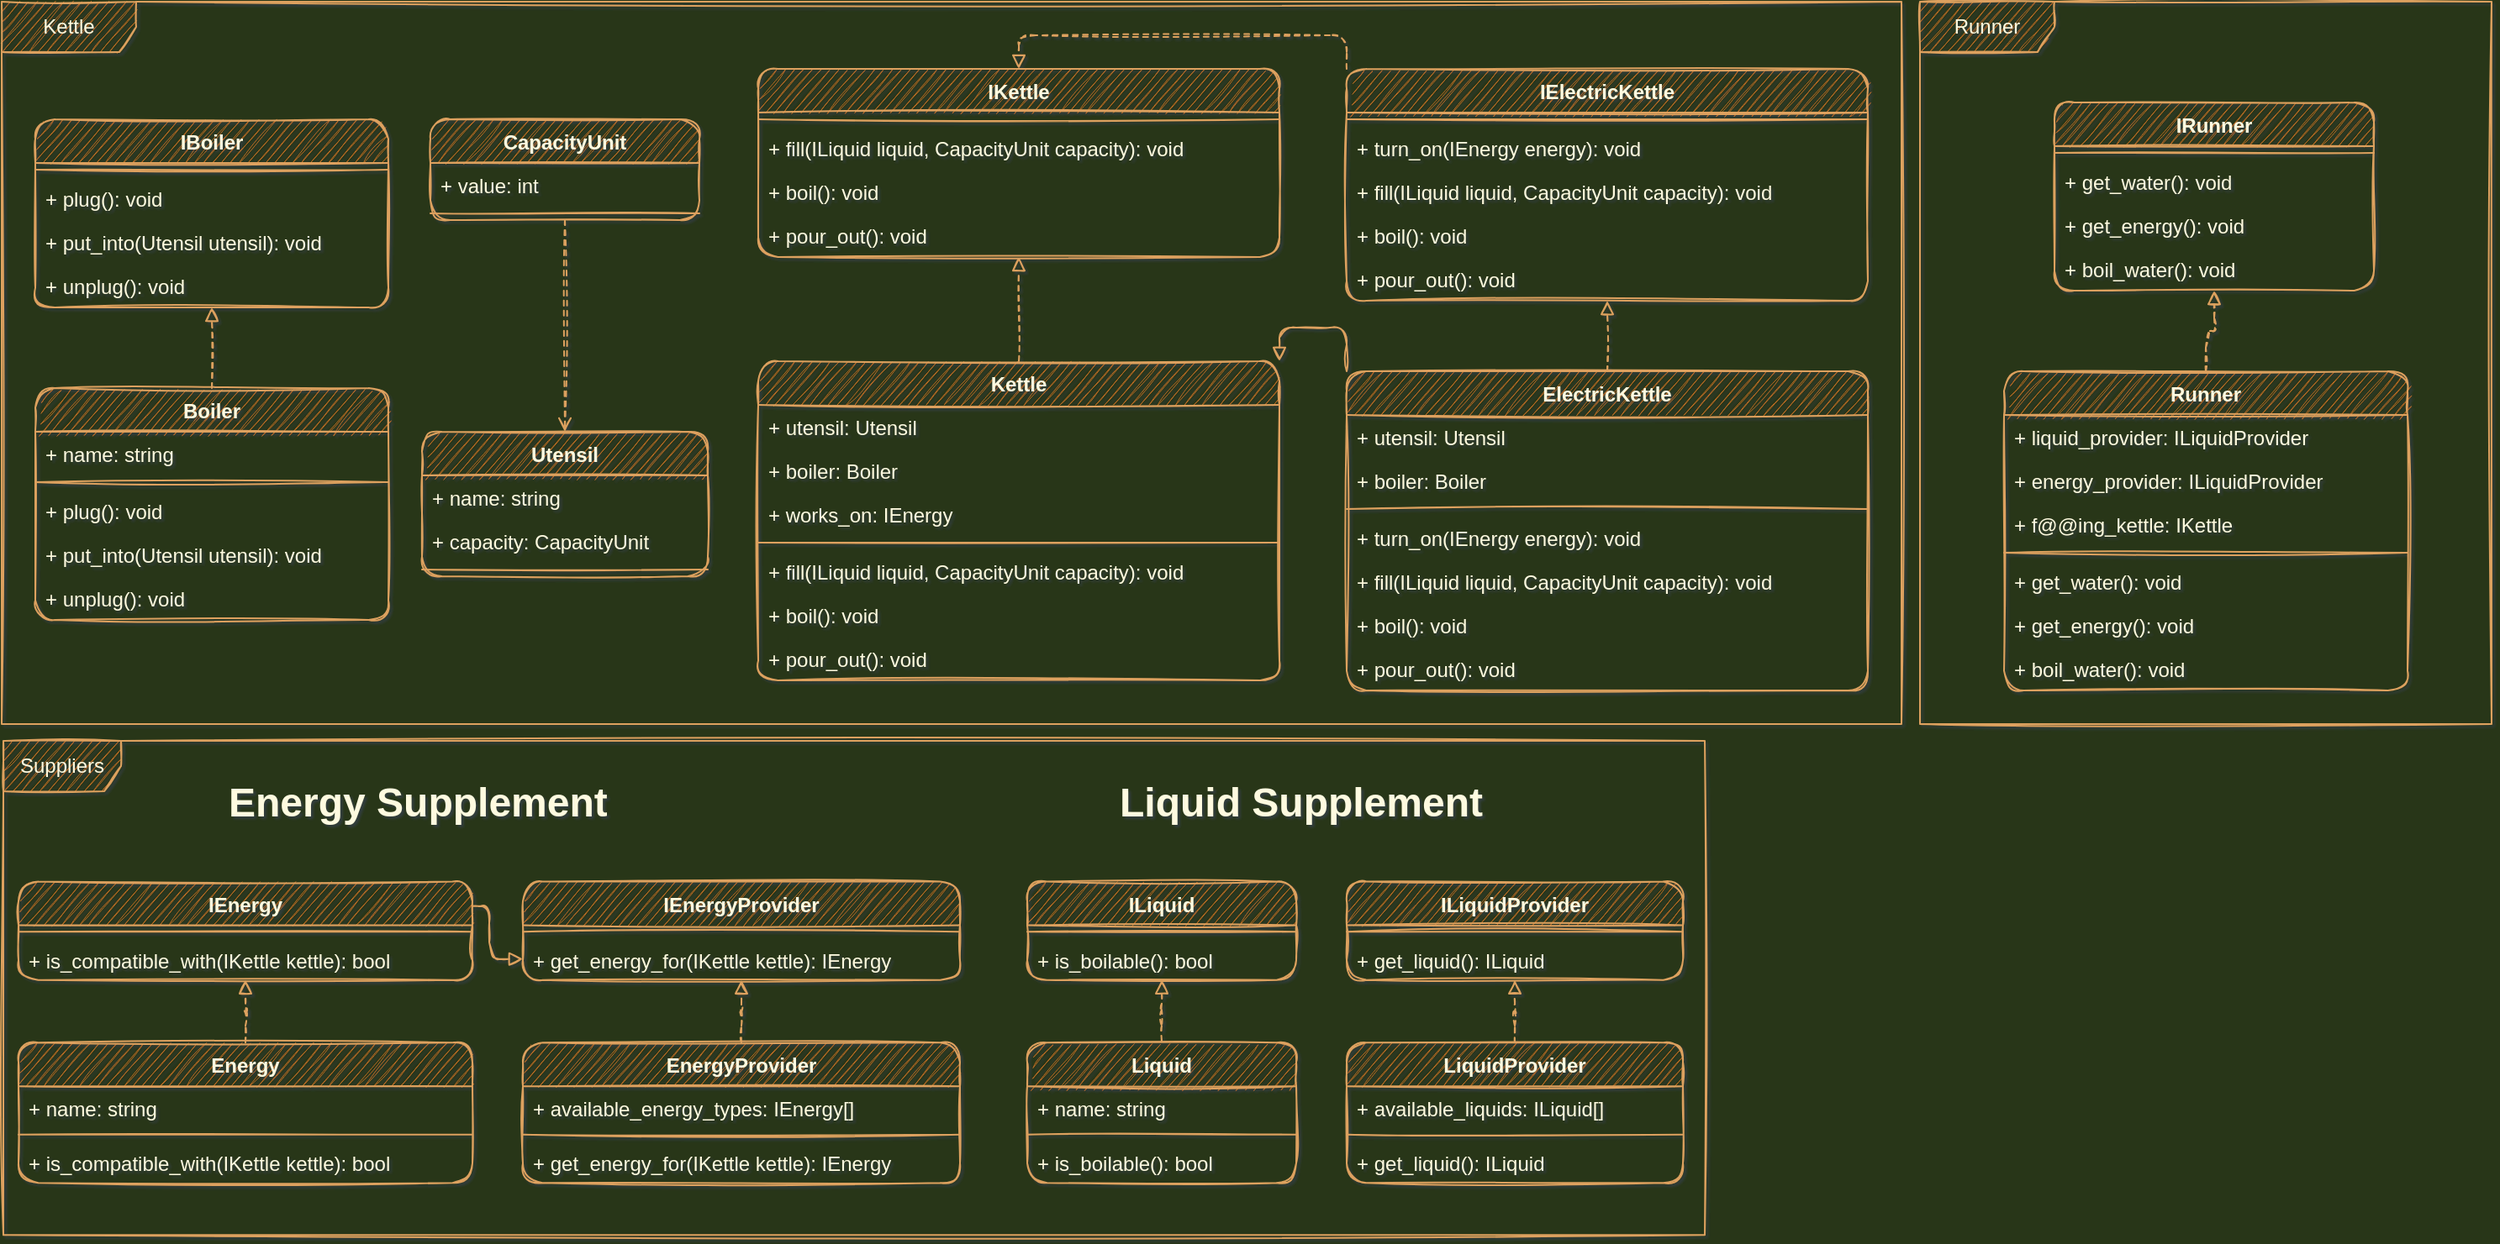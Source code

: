 <mxfile version="13.7.7" type="github">
  <diagram id="sT64eulOTyPjAwDJpeQ8" name="Page-1">
    <mxGraphModel dx="1296" dy="716" grid="1" gridSize="10" guides="1" tooltips="1" connect="1" arrows="1" fold="1" page="0" pageScale="1" pageWidth="850" pageHeight="1100" background="#283618" math="0" shadow="1">
      <root>
        <mxCell id="0" />
        <mxCell id="1" parent="0" />
        <mxCell id="totgjsEPkLqNRvyppm45-1" value="Runner" style="shape=umlFrame;whiteSpace=wrap;html=1;strokeColor=#DDA15E;fillColor=#BC6C25;fontColor=#FEFAE0;width=80;height=30;sketch=1;rounded=1;" parent="1" vertex="1">
          <mxGeometry x="1211" y="200" width="340" height="430" as="geometry" />
        </mxCell>
        <mxCell id="totgjsEPkLqNRvyppm45-2" value="IRunner" style="swimlane;fontStyle=1;align=center;verticalAlign=top;childLayout=stackLayout;horizontal=1;startSize=26;horizontalStack=0;resizeParent=1;resizeParentMax=0;resizeLast=0;collapsible=1;marginBottom=0;fillColor=#BC6C25;strokeColor=#DDA15E;fontColor=#FEFAE0;sketch=1;rounded=1;" parent="1" vertex="1">
          <mxGeometry x="1291" y="260" width="190" height="112" as="geometry" />
        </mxCell>
        <mxCell id="totgjsEPkLqNRvyppm45-3" value="" style="line;strokeWidth=1;fillColor=none;align=left;verticalAlign=middle;spacingTop=-1;spacingLeft=3;spacingRight=3;rotatable=0;labelPosition=right;points=[];portConstraint=eastwest;strokeColor=#DDA15E;fontColor=#FEFAE0;labelBackgroundColor=#283618;sketch=1;rounded=1;" parent="totgjsEPkLqNRvyppm45-2" vertex="1">
          <mxGeometry y="26" width="190" height="8" as="geometry" />
        </mxCell>
        <mxCell id="totgjsEPkLqNRvyppm45-4" value="+ get_water(): void" style="text;strokeColor=none;fillColor=none;align=left;verticalAlign=top;spacingLeft=4;spacingRight=4;overflow=hidden;rotatable=0;points=[[0,0.5],[1,0.5]];portConstraint=eastwest;fontColor=#FEFAE0;sketch=1;rounded=1;" parent="totgjsEPkLqNRvyppm45-2" vertex="1">
          <mxGeometry y="34" width="190" height="26" as="geometry" />
        </mxCell>
        <mxCell id="totgjsEPkLqNRvyppm45-5" value="+ get_energy(): void" style="text;strokeColor=none;fillColor=none;align=left;verticalAlign=top;spacingLeft=4;spacingRight=4;overflow=hidden;rotatable=0;points=[[0,0.5],[1,0.5]];portConstraint=eastwest;fontColor=#FEFAE0;sketch=1;rounded=1;" parent="totgjsEPkLqNRvyppm45-2" vertex="1">
          <mxGeometry y="60" width="190" height="26" as="geometry" />
        </mxCell>
        <mxCell id="totgjsEPkLqNRvyppm45-6" value="+ boil_water(): void" style="text;strokeColor=none;fillColor=none;align=left;verticalAlign=top;spacingLeft=4;spacingRight=4;overflow=hidden;rotatable=0;points=[[0,0.5],[1,0.5]];portConstraint=eastwest;fontColor=#FEFAE0;sketch=1;rounded=1;" parent="totgjsEPkLqNRvyppm45-2" vertex="1">
          <mxGeometry y="86" width="190" height="26" as="geometry" />
        </mxCell>
        <mxCell id="totgjsEPkLqNRvyppm45-7" style="edgeStyle=orthogonalEdgeStyle;orthogonalLoop=1;jettySize=auto;html=1;entryX=0.5;entryY=1;entryDx=0;entryDy=0;strokeColor=#DDA15E;fillColor=#BC6C25;fontColor=#FEFAE0;dashed=1;endArrow=block;endFill=0;labelBackgroundColor=#283618;sketch=1;" parent="1" source="totgjsEPkLqNRvyppm45-96" target="totgjsEPkLqNRvyppm45-2" edge="1">
          <mxGeometry relative="1" as="geometry" />
        </mxCell>
        <mxCell id="totgjsEPkLqNRvyppm45-8" value="Kettle" style="shape=umlFrame;whiteSpace=wrap;html=1;strokeColor=#DDA15E;fillColor=#BC6C25;fontColor=#FEFAE0;width=80;height=30;sketch=1;rounded=1;" parent="1" vertex="1">
          <mxGeometry x="70" y="200" width="1130" height="430" as="geometry" />
        </mxCell>
        <mxCell id="totgjsEPkLqNRvyppm45-9" value="IBoiler" style="swimlane;fontStyle=1;align=center;verticalAlign=top;childLayout=stackLayout;horizontal=1;startSize=26;horizontalStack=0;resizeParent=1;resizeParentMax=0;resizeLast=0;collapsible=1;marginBottom=0;fillColor=#BC6C25;strokeColor=#DDA15E;fontColor=#FEFAE0;sketch=1;rounded=1;" parent="1" vertex="1">
          <mxGeometry x="90" y="270" width="210.0" height="112" as="geometry" />
        </mxCell>
        <mxCell id="totgjsEPkLqNRvyppm45-10" value="" style="line;strokeWidth=1;fillColor=none;align=left;verticalAlign=middle;spacingTop=-1;spacingLeft=3;spacingRight=3;rotatable=0;labelPosition=right;points=[];portConstraint=eastwest;strokeColor=#DDA15E;fontColor=#FEFAE0;labelBackgroundColor=#283618;sketch=1;rounded=1;" parent="totgjsEPkLqNRvyppm45-9" vertex="1">
          <mxGeometry y="26" width="210.0" height="8" as="geometry" />
        </mxCell>
        <mxCell id="totgjsEPkLqNRvyppm45-11" value="+ plug(): void" style="text;strokeColor=none;fillColor=none;align=left;verticalAlign=top;spacingLeft=4;spacingRight=4;overflow=hidden;rotatable=0;points=[[0,0.5],[1,0.5]];portConstraint=eastwest;fontColor=#FEFAE0;sketch=1;rounded=1;" parent="totgjsEPkLqNRvyppm45-9" vertex="1">
          <mxGeometry y="34" width="210.0" height="26" as="geometry" />
        </mxCell>
        <mxCell id="totgjsEPkLqNRvyppm45-12" value="+ put_into(Utensil utensil): void" style="text;strokeColor=none;fillColor=none;align=left;verticalAlign=top;spacingLeft=4;spacingRight=4;overflow=hidden;rotatable=0;points=[[0,0.5],[1,0.5]];portConstraint=eastwest;fontColor=#FEFAE0;sketch=1;rounded=1;" parent="totgjsEPkLqNRvyppm45-9" vertex="1">
          <mxGeometry y="60" width="210.0" height="26" as="geometry" />
        </mxCell>
        <mxCell id="totgjsEPkLqNRvyppm45-13" value="+ unplug(): void" style="text;strokeColor=none;fillColor=none;align=left;verticalAlign=top;spacingLeft=4;spacingRight=4;overflow=hidden;rotatable=0;points=[[0,0.5],[1,0.5]];portConstraint=eastwest;fontColor=#FEFAE0;sketch=1;rounded=1;" parent="totgjsEPkLqNRvyppm45-9" vertex="1">
          <mxGeometry y="86" width="210.0" height="26" as="geometry" />
        </mxCell>
        <mxCell id="totgjsEPkLqNRvyppm45-14" value="Boiler" style="swimlane;fontStyle=1;align=center;verticalAlign=top;childLayout=stackLayout;horizontal=1;startSize=26;horizontalStack=0;resizeParent=1;resizeParentMax=0;resizeLast=0;collapsible=1;marginBottom=0;fillColor=#BC6C25;strokeColor=#DDA15E;fontColor=#FEFAE0;sketch=1;rounded=1;" parent="1" vertex="1">
          <mxGeometry x="90" y="430" width="210.0" height="138" as="geometry" />
        </mxCell>
        <mxCell id="totgjsEPkLqNRvyppm45-15" value="+ name: string" style="text;strokeColor=none;fillColor=none;align=left;verticalAlign=top;spacingLeft=4;spacingRight=4;overflow=hidden;rotatable=0;points=[[0,0.5],[1,0.5]];portConstraint=eastwest;fontColor=#FEFAE0;sketch=1;rounded=1;" parent="totgjsEPkLqNRvyppm45-14" vertex="1">
          <mxGeometry y="26" width="210.0" height="26" as="geometry" />
        </mxCell>
        <mxCell id="totgjsEPkLqNRvyppm45-16" value="" style="line;strokeWidth=1;fillColor=none;align=left;verticalAlign=middle;spacingTop=-1;spacingLeft=3;spacingRight=3;rotatable=0;labelPosition=right;points=[];portConstraint=eastwest;strokeColor=#DDA15E;fontColor=#FEFAE0;labelBackgroundColor=#283618;sketch=1;rounded=1;" parent="totgjsEPkLqNRvyppm45-14" vertex="1">
          <mxGeometry y="52" width="210.0" height="8" as="geometry" />
        </mxCell>
        <mxCell id="totgjsEPkLqNRvyppm45-17" value="+ plug(): void" style="text;strokeColor=none;fillColor=none;align=left;verticalAlign=top;spacingLeft=4;spacingRight=4;overflow=hidden;rotatable=0;points=[[0,0.5],[1,0.5]];portConstraint=eastwest;fontColor=#FEFAE0;sketch=1;rounded=1;" parent="totgjsEPkLqNRvyppm45-14" vertex="1">
          <mxGeometry y="60" width="210.0" height="26" as="geometry" />
        </mxCell>
        <mxCell id="totgjsEPkLqNRvyppm45-18" value="+ put_into(Utensil utensil): void" style="text;strokeColor=none;fillColor=none;align=left;verticalAlign=top;spacingLeft=4;spacingRight=4;overflow=hidden;rotatable=0;points=[[0,0.5],[1,0.5]];portConstraint=eastwest;fontColor=#FEFAE0;sketch=1;rounded=1;" parent="totgjsEPkLqNRvyppm45-14" vertex="1">
          <mxGeometry y="86" width="210.0" height="26" as="geometry" />
        </mxCell>
        <mxCell id="totgjsEPkLqNRvyppm45-19" value="+ unplug(): void" style="text;strokeColor=none;fillColor=none;align=left;verticalAlign=top;spacingLeft=4;spacingRight=4;overflow=hidden;rotatable=0;points=[[0,0.5],[1,0.5]];portConstraint=eastwest;fontColor=#FEFAE0;sketch=1;rounded=1;" parent="totgjsEPkLqNRvyppm45-14" vertex="1">
          <mxGeometry y="112" width="210.0" height="26" as="geometry" />
        </mxCell>
        <mxCell id="totgjsEPkLqNRvyppm45-20" style="edgeStyle=orthogonalEdgeStyle;orthogonalLoop=1;jettySize=auto;html=1;entryX=0.5;entryY=1;entryDx=0;entryDy=0;entryPerimeter=0;dashed=1;endArrow=block;endFill=0;strokeColor=#DDA15E;fontColor=#FEFAE0;labelBackgroundColor=#283618;sketch=1;" parent="1" source="totgjsEPkLqNRvyppm45-14" target="totgjsEPkLqNRvyppm45-13" edge="1">
          <mxGeometry relative="1" as="geometry" />
        </mxCell>
        <mxCell id="totgjsEPkLqNRvyppm45-21" value="IKettle" style="swimlane;fontStyle=1;align=center;verticalAlign=top;childLayout=stackLayout;horizontal=1;startSize=26;horizontalStack=0;resizeParent=1;resizeParentMax=0;resizeLast=0;collapsible=1;marginBottom=0;fillColor=#BC6C25;strokeColor=#DDA15E;fontColor=#FEFAE0;sketch=1;rounded=1;" parent="1" vertex="1">
          <mxGeometry x="520" y="240" width="310" height="112" as="geometry" />
        </mxCell>
        <mxCell id="totgjsEPkLqNRvyppm45-22" value="" style="line;strokeWidth=1;fillColor=none;align=left;verticalAlign=middle;spacingTop=-1;spacingLeft=3;spacingRight=3;rotatable=0;labelPosition=right;points=[];portConstraint=eastwest;strokeColor=#DDA15E;fontColor=#FEFAE0;labelBackgroundColor=#283618;sketch=1;rounded=1;" parent="totgjsEPkLqNRvyppm45-21" vertex="1">
          <mxGeometry y="26" width="310" height="8" as="geometry" />
        </mxCell>
        <mxCell id="totgjsEPkLqNRvyppm45-23" value="+ fill(ILiquid liquid, CapacityUnit capacity): void" style="text;strokeColor=none;fillColor=none;align=left;verticalAlign=top;spacingLeft=4;spacingRight=4;overflow=hidden;rotatable=0;points=[[0,0.5],[1,0.5]];portConstraint=eastwest;fontColor=#FEFAE0;sketch=1;rounded=1;" parent="totgjsEPkLqNRvyppm45-21" vertex="1">
          <mxGeometry y="34" width="310" height="26" as="geometry" />
        </mxCell>
        <mxCell id="totgjsEPkLqNRvyppm45-24" value="+ boil(): void" style="text;strokeColor=none;fillColor=none;align=left;verticalAlign=top;spacingLeft=4;spacingRight=4;overflow=hidden;rotatable=0;points=[[0,0.5],[1,0.5]];portConstraint=eastwest;fontColor=#FEFAE0;sketch=1;rounded=1;" parent="totgjsEPkLqNRvyppm45-21" vertex="1">
          <mxGeometry y="60" width="310" height="26" as="geometry" />
        </mxCell>
        <mxCell id="totgjsEPkLqNRvyppm45-25" value="+ pour_out(): void" style="text;strokeColor=none;fillColor=none;align=left;verticalAlign=top;spacingLeft=4;spacingRight=4;overflow=hidden;rotatable=0;points=[[0,0.5],[1,0.5]];portConstraint=eastwest;fontColor=#FEFAE0;sketch=1;rounded=1;" parent="totgjsEPkLqNRvyppm45-21" vertex="1">
          <mxGeometry y="86" width="310" height="26" as="geometry" />
        </mxCell>
        <mxCell id="totgjsEPkLqNRvyppm45-26" value="IElectricKettle" style="swimlane;fontStyle=1;align=center;verticalAlign=top;childLayout=stackLayout;horizontal=1;startSize=26;horizontalStack=0;resizeParent=1;resizeParentMax=0;resizeLast=0;collapsible=1;marginBottom=0;fillColor=#BC6C25;strokeColor=#DDA15E;fontColor=#FEFAE0;sketch=1;rounded=1;" parent="1" vertex="1">
          <mxGeometry x="870" y="240" width="310" height="138" as="geometry" />
        </mxCell>
        <mxCell id="totgjsEPkLqNRvyppm45-27" value="" style="line;strokeWidth=1;fillColor=none;align=left;verticalAlign=middle;spacingTop=-1;spacingLeft=3;spacingRight=3;rotatable=0;labelPosition=right;points=[];portConstraint=eastwest;strokeColor=#DDA15E;fontColor=#FEFAE0;labelBackgroundColor=#283618;sketch=1;rounded=1;" parent="totgjsEPkLqNRvyppm45-26" vertex="1">
          <mxGeometry y="26" width="310" height="8" as="geometry" />
        </mxCell>
        <mxCell id="totgjsEPkLqNRvyppm45-28" value="+ turn_on(IEnergy energy): void" style="text;strokeColor=none;fillColor=none;align=left;verticalAlign=top;spacingLeft=4;spacingRight=4;overflow=hidden;rotatable=0;points=[[0,0.5],[1,0.5]];portConstraint=eastwest;fontColor=#FEFAE0;sketch=1;rounded=1;" parent="totgjsEPkLqNRvyppm45-26" vertex="1">
          <mxGeometry y="34" width="310" height="26" as="geometry" />
        </mxCell>
        <mxCell id="totgjsEPkLqNRvyppm45-29" value="+ fill(ILiquid liquid, CapacityUnit capacity): void" style="text;strokeColor=none;fillColor=none;align=left;verticalAlign=top;spacingLeft=4;spacingRight=4;overflow=hidden;rotatable=0;points=[[0,0.5],[1,0.5]];portConstraint=eastwest;fontColor=#FEFAE0;sketch=1;rounded=1;" parent="totgjsEPkLqNRvyppm45-26" vertex="1">
          <mxGeometry y="60" width="310" height="26" as="geometry" />
        </mxCell>
        <mxCell id="totgjsEPkLqNRvyppm45-30" value="+ boil(): void" style="text;strokeColor=none;fillColor=none;align=left;verticalAlign=top;spacingLeft=4;spacingRight=4;overflow=hidden;rotatable=0;points=[[0,0.5],[1,0.5]];portConstraint=eastwest;fontColor=#FEFAE0;sketch=1;rounded=1;" parent="totgjsEPkLqNRvyppm45-26" vertex="1">
          <mxGeometry y="86" width="310" height="26" as="geometry" />
        </mxCell>
        <mxCell id="totgjsEPkLqNRvyppm45-31" value="+ pour_out(): void" style="text;strokeColor=none;fillColor=none;align=left;verticalAlign=top;spacingLeft=4;spacingRight=4;overflow=hidden;rotatable=0;points=[[0,0.5],[1,0.5]];portConstraint=eastwest;fontColor=#FEFAE0;sketch=1;rounded=1;" parent="totgjsEPkLqNRvyppm45-26" vertex="1">
          <mxGeometry y="112" width="310" height="26" as="geometry" />
        </mxCell>
        <mxCell id="totgjsEPkLqNRvyppm45-32" style="edgeStyle=orthogonalEdgeStyle;orthogonalLoop=1;jettySize=auto;html=1;exitX=0;exitY=0;exitDx=0;exitDy=0;entryX=0.5;entryY=0;entryDx=0;entryDy=0;strokeColor=#DDA15E;fillColor=#BC6C25;fontColor=#FEFAE0;endArrow=block;endFill=0;dashed=1;labelBackgroundColor=#283618;sketch=1;" parent="1" source="totgjsEPkLqNRvyppm45-26" target="totgjsEPkLqNRvyppm45-21" edge="1">
          <mxGeometry relative="1" as="geometry" />
        </mxCell>
        <mxCell id="totgjsEPkLqNRvyppm45-33" style="edgeStyle=orthogonalEdgeStyle;rounded=1;sketch=1;orthogonalLoop=1;jettySize=auto;html=1;exitX=0;exitY=0;exitDx=0;exitDy=0;entryX=1;entryY=0;entryDx=0;entryDy=0;endArrow=block;endFill=0;strokeColor=#DDA15E;fillColor=#BC6C25;fontColor=#FEFAE0;" parent="1" source="totgjsEPkLqNRvyppm45-34" target="totgjsEPkLqNRvyppm45-43" edge="1">
          <mxGeometry relative="1" as="geometry" />
        </mxCell>
        <mxCell id="totgjsEPkLqNRvyppm45-34" value="ElectricKettle" style="swimlane;fontStyle=1;align=center;verticalAlign=top;childLayout=stackLayout;horizontal=1;startSize=26;horizontalStack=0;resizeParent=1;resizeParentMax=0;resizeLast=0;collapsible=1;marginBottom=0;fillColor=#BC6C25;strokeColor=#DDA15E;fontColor=#FEFAE0;sketch=1;rounded=1;" parent="1" vertex="1">
          <mxGeometry x="870" y="420" width="310" height="190" as="geometry" />
        </mxCell>
        <mxCell id="totgjsEPkLqNRvyppm45-35" value="+ utensil: Utensil" style="text;strokeColor=none;fillColor=none;align=left;verticalAlign=top;spacingLeft=4;spacingRight=4;overflow=hidden;rotatable=0;points=[[0,0.5],[1,0.5]];portConstraint=eastwest;fontColor=#FEFAE0;sketch=1;rounded=1;" parent="totgjsEPkLqNRvyppm45-34" vertex="1">
          <mxGeometry y="26" width="310" height="26" as="geometry" />
        </mxCell>
        <mxCell id="totgjsEPkLqNRvyppm45-36" value="+ boiler: Boiler" style="text;strokeColor=none;fillColor=none;align=left;verticalAlign=top;spacingLeft=4;spacingRight=4;overflow=hidden;rotatable=0;points=[[0,0.5],[1,0.5]];portConstraint=eastwest;fontColor=#FEFAE0;sketch=1;rounded=1;" parent="totgjsEPkLqNRvyppm45-34" vertex="1">
          <mxGeometry y="52" width="310" height="26" as="geometry" />
        </mxCell>
        <mxCell id="totgjsEPkLqNRvyppm45-37" value="" style="line;strokeWidth=1;fillColor=none;align=left;verticalAlign=middle;spacingTop=-1;spacingLeft=3;spacingRight=3;rotatable=0;labelPosition=right;points=[];portConstraint=eastwest;strokeColor=#DDA15E;fontColor=#FEFAE0;labelBackgroundColor=#283618;sketch=1;rounded=1;" parent="totgjsEPkLqNRvyppm45-34" vertex="1">
          <mxGeometry y="78" width="310" height="8" as="geometry" />
        </mxCell>
        <mxCell id="totgjsEPkLqNRvyppm45-38" value="+ turn_on(IEnergy energy): void" style="text;strokeColor=none;fillColor=none;align=left;verticalAlign=top;spacingLeft=4;spacingRight=4;overflow=hidden;rotatable=0;points=[[0,0.5],[1,0.5]];portConstraint=eastwest;fontColor=#FEFAE0;sketch=1;rounded=1;" parent="totgjsEPkLqNRvyppm45-34" vertex="1">
          <mxGeometry y="86" width="310" height="26" as="geometry" />
        </mxCell>
        <mxCell id="totgjsEPkLqNRvyppm45-39" value="+ fill(ILiquid liquid, CapacityUnit capacity): void" style="text;strokeColor=none;fillColor=none;align=left;verticalAlign=top;spacingLeft=4;spacingRight=4;overflow=hidden;rotatable=0;points=[[0,0.5],[1,0.5]];portConstraint=eastwest;fontColor=#FEFAE0;sketch=1;rounded=1;" parent="totgjsEPkLqNRvyppm45-34" vertex="1">
          <mxGeometry y="112" width="310" height="26" as="geometry" />
        </mxCell>
        <mxCell id="totgjsEPkLqNRvyppm45-40" value="+ boil(): void" style="text;strokeColor=none;fillColor=none;align=left;verticalAlign=top;spacingLeft=4;spacingRight=4;overflow=hidden;rotatable=0;points=[[0,0.5],[1,0.5]];portConstraint=eastwest;fontColor=#FEFAE0;sketch=1;rounded=1;" parent="totgjsEPkLqNRvyppm45-34" vertex="1">
          <mxGeometry y="138" width="310" height="26" as="geometry" />
        </mxCell>
        <mxCell id="totgjsEPkLqNRvyppm45-41" value="+ pour_out(): void" style="text;strokeColor=none;fillColor=none;align=left;verticalAlign=top;spacingLeft=4;spacingRight=4;overflow=hidden;rotatable=0;points=[[0,0.5],[1,0.5]];portConstraint=eastwest;fontColor=#FEFAE0;sketch=1;rounded=1;" parent="totgjsEPkLqNRvyppm45-34" vertex="1">
          <mxGeometry y="164" width="310" height="26" as="geometry" />
        </mxCell>
        <mxCell id="totgjsEPkLqNRvyppm45-42" style="edgeStyle=orthogonalEdgeStyle;orthogonalLoop=1;jettySize=auto;html=1;entryX=0.5;entryY=1;entryDx=0;entryDy=0;dashed=1;endArrow=block;endFill=0;strokeColor=#DDA15E;fillColor=#BC6C25;fontColor=#FEFAE0;labelBackgroundColor=#283618;sketch=1;" parent="1" source="totgjsEPkLqNRvyppm45-34" target="totgjsEPkLqNRvyppm45-26" edge="1">
          <mxGeometry relative="1" as="geometry" />
        </mxCell>
        <mxCell id="totgjsEPkLqNRvyppm45-43" value="Kettle" style="swimlane;fontStyle=1;align=center;verticalAlign=top;childLayout=stackLayout;horizontal=1;startSize=26;horizontalStack=0;resizeParent=1;resizeParentMax=0;resizeLast=0;collapsible=1;marginBottom=0;fillColor=#BC6C25;strokeColor=#DDA15E;fontColor=#FEFAE0;sketch=1;rounded=1;" parent="1" vertex="1">
          <mxGeometry x="520" y="414" width="310" height="190" as="geometry" />
        </mxCell>
        <mxCell id="totgjsEPkLqNRvyppm45-44" value="+ utensil: Utensil" style="text;strokeColor=none;fillColor=none;align=left;verticalAlign=top;spacingLeft=4;spacingRight=4;overflow=hidden;rotatable=0;points=[[0,0.5],[1,0.5]];portConstraint=eastwest;fontColor=#FEFAE0;sketch=1;rounded=1;" parent="totgjsEPkLqNRvyppm45-43" vertex="1">
          <mxGeometry y="26" width="310" height="26" as="geometry" />
        </mxCell>
        <mxCell id="totgjsEPkLqNRvyppm45-45" value="+ boiler: Boiler" style="text;strokeColor=none;fillColor=none;align=left;verticalAlign=top;spacingLeft=4;spacingRight=4;overflow=hidden;rotatable=0;points=[[0,0.5],[1,0.5]];portConstraint=eastwest;fontColor=#FEFAE0;sketch=1;rounded=1;" parent="totgjsEPkLqNRvyppm45-43" vertex="1">
          <mxGeometry y="52" width="310" height="26" as="geometry" />
        </mxCell>
        <mxCell id="totgjsEPkLqNRvyppm45-46" value="+ works_on: IEnergy" style="text;strokeColor=none;fillColor=none;align=left;verticalAlign=top;spacingLeft=4;spacingRight=4;overflow=hidden;rotatable=0;points=[[0,0.5],[1,0.5]];portConstraint=eastwest;fontColor=#FEFAE0;sketch=1;rounded=1;" parent="totgjsEPkLqNRvyppm45-43" vertex="1">
          <mxGeometry y="78" width="310" height="26" as="geometry" />
        </mxCell>
        <mxCell id="totgjsEPkLqNRvyppm45-47" value="" style="line;strokeWidth=1;fillColor=none;align=left;verticalAlign=middle;spacingTop=-1;spacingLeft=3;spacingRight=3;rotatable=0;labelPosition=right;points=[];portConstraint=eastwest;strokeColor=#DDA15E;fontColor=#FEFAE0;labelBackgroundColor=#283618;sketch=1;rounded=1;" parent="totgjsEPkLqNRvyppm45-43" vertex="1">
          <mxGeometry y="104" width="310" height="8" as="geometry" />
        </mxCell>
        <mxCell id="totgjsEPkLqNRvyppm45-48" value="+ fill(ILiquid liquid, CapacityUnit capacity): void" style="text;strokeColor=none;fillColor=none;align=left;verticalAlign=top;spacingLeft=4;spacingRight=4;overflow=hidden;rotatable=0;points=[[0,0.5],[1,0.5]];portConstraint=eastwest;fontColor=#FEFAE0;sketch=1;rounded=1;" parent="totgjsEPkLqNRvyppm45-43" vertex="1">
          <mxGeometry y="112" width="310" height="26" as="geometry" />
        </mxCell>
        <mxCell id="totgjsEPkLqNRvyppm45-49" value="+ boil(): void" style="text;strokeColor=none;fillColor=none;align=left;verticalAlign=top;spacingLeft=4;spacingRight=4;overflow=hidden;rotatable=0;points=[[0,0.5],[1,0.5]];portConstraint=eastwest;fontColor=#FEFAE0;sketch=1;rounded=1;" parent="totgjsEPkLqNRvyppm45-43" vertex="1">
          <mxGeometry y="138" width="310" height="26" as="geometry" />
        </mxCell>
        <mxCell id="totgjsEPkLqNRvyppm45-50" value="+ pour_out(): void" style="text;strokeColor=none;fillColor=none;align=left;verticalAlign=top;spacingLeft=4;spacingRight=4;overflow=hidden;rotatable=0;points=[[0,0.5],[1,0.5]];portConstraint=eastwest;fontColor=#FEFAE0;sketch=1;rounded=1;" parent="totgjsEPkLqNRvyppm45-43" vertex="1">
          <mxGeometry y="164" width="310" height="26" as="geometry" />
        </mxCell>
        <mxCell id="totgjsEPkLqNRvyppm45-51" style="edgeStyle=orthogonalEdgeStyle;orthogonalLoop=1;jettySize=auto;html=1;entryX=0.5;entryY=1;entryDx=0;entryDy=0;endArrow=block;endFill=0;dashed=1;strokeColor=#DDA15E;fontColor=#FEFAE0;labelBackgroundColor=#283618;sketch=1;" parent="1" source="totgjsEPkLqNRvyppm45-43" target="totgjsEPkLqNRvyppm45-21" edge="1">
          <mxGeometry relative="1" as="geometry" />
        </mxCell>
        <mxCell id="totgjsEPkLqNRvyppm45-52" style="edgeStyle=orthogonalEdgeStyle;orthogonalLoop=1;jettySize=auto;html=1;exitX=0.5;exitY=1;exitDx=0;exitDy=0;entryX=0.5;entryY=0;entryDx=0;entryDy=0;strokeColor=#DDA15E;fillColor=#BC6C25;fontColor=#FEFAE0;dashed=1;endArrow=open;endFill=0;labelBackgroundColor=#283618;sketch=1;" parent="1" source="totgjsEPkLqNRvyppm45-63" target="totgjsEPkLqNRvyppm45-92" edge="1">
          <mxGeometry relative="1" as="geometry" />
        </mxCell>
        <mxCell id="totgjsEPkLqNRvyppm45-53" value="Suppliers" style="shape=umlFrame;whiteSpace=wrap;html=1;strokeColor=#DDA15E;fillColor=#BC6C25;fontColor=#FEFAE0;width=70;height=30;sketch=1;rounded=1;" parent="1" vertex="1">
          <mxGeometry x="71" y="640" width="1012" height="294.17" as="geometry" />
        </mxCell>
        <mxCell id="totgjsEPkLqNRvyppm45-54" value="&lt;h1&gt;Energy Supplement&lt;br&gt;&lt;/h1&gt;" style="text;html=1;strokeColor=none;fillColor=none;spacing=5;spacingTop=-20;whiteSpace=wrap;overflow=hidden;fontColor=#FEFAE0;sketch=1;rounded=1;" parent="1" vertex="1">
          <mxGeometry x="200" y="656.667" width="310" height="47.917" as="geometry" />
        </mxCell>
        <mxCell id="totgjsEPkLqNRvyppm45-55" value="&lt;h1&gt;Liquid Supplement&lt;br&gt;&lt;/h1&gt;" style="text;html=1;strokeColor=none;fillColor=none;spacing=5;spacingTop=-20;whiteSpace=wrap;overflow=hidden;fontColor=#FEFAE0;sketch=1;rounded=1;" parent="1" vertex="1">
          <mxGeometry x="730" y="656.667" width="309" height="38.333" as="geometry" />
        </mxCell>
        <mxCell id="totgjsEPkLqNRvyppm45-56" value="IEnergy" style="swimlane;fontStyle=1;align=center;verticalAlign=top;childLayout=stackLayout;horizontal=1;startSize=26;horizontalStack=0;resizeParent=1;resizeParentMax=0;resizeLast=0;collapsible=1;marginBottom=0;fillColor=#BC6C25;strokeColor=#DDA15E;fontColor=#FEFAE0;sketch=1;rounded=1;" parent="1" vertex="1">
          <mxGeometry x="80" y="723.75" width="270" height="58.583" as="geometry" />
        </mxCell>
        <mxCell id="totgjsEPkLqNRvyppm45-57" value="" style="line;strokeWidth=1;fillColor=none;align=left;verticalAlign=middle;spacingTop=-1;spacingLeft=3;spacingRight=3;rotatable=0;labelPosition=right;points=[];portConstraint=eastwest;strokeColor=#DDA15E;fontColor=#FEFAE0;labelBackgroundColor=#283618;sketch=1;rounded=1;" parent="totgjsEPkLqNRvyppm45-56" vertex="1">
          <mxGeometry y="26" width="270" height="7.667" as="geometry" />
        </mxCell>
        <mxCell id="totgjsEPkLqNRvyppm45-58" value="+ is_compatible_with(IKettle kettle): bool" style="text;strokeColor=none;fillColor=none;align=left;verticalAlign=top;spacingLeft=4;spacingRight=4;overflow=hidden;rotatable=0;points=[[0,0.5],[1,0.5]];portConstraint=eastwest;fontColor=#FEFAE0;sketch=1;rounded=1;" parent="totgjsEPkLqNRvyppm45-56" vertex="1">
          <mxGeometry y="33.667" width="270" height="24.917" as="geometry" />
        </mxCell>
        <mxCell id="totgjsEPkLqNRvyppm45-59" value="IEnergyProvider" style="swimlane;fontStyle=1;align=center;verticalAlign=top;childLayout=stackLayout;horizontal=1;startSize=26;horizontalStack=0;resizeParent=1;resizeParentMax=0;resizeLast=0;collapsible=1;marginBottom=0;fillColor=#BC6C25;strokeColor=#DDA15E;fontColor=#FEFAE0;sketch=1;rounded=1;" parent="1" vertex="1">
          <mxGeometry x="380" y="723.75" width="260" height="58.583" as="geometry" />
        </mxCell>
        <mxCell id="totgjsEPkLqNRvyppm45-60" value="" style="line;strokeWidth=1;fillColor=none;align=left;verticalAlign=middle;spacingTop=-1;spacingLeft=3;spacingRight=3;rotatable=0;labelPosition=right;points=[];portConstraint=eastwest;strokeColor=#DDA15E;fontColor=#FEFAE0;labelBackgroundColor=#283618;sketch=1;rounded=1;" parent="totgjsEPkLqNRvyppm45-59" vertex="1">
          <mxGeometry y="26" width="260" height="7.667" as="geometry" />
        </mxCell>
        <mxCell id="totgjsEPkLqNRvyppm45-61" value="+ get_energy_for(IKettle kettle): IEnergy" style="text;strokeColor=none;fillColor=none;align=left;verticalAlign=top;spacingLeft=4;spacingRight=4;overflow=hidden;rotatable=0;points=[[0,0.5],[1,0.5]];portConstraint=eastwest;fontColor=#FEFAE0;sketch=1;rounded=1;" parent="totgjsEPkLqNRvyppm45-59" vertex="1">
          <mxGeometry y="33.667" width="260" height="24.917" as="geometry" />
        </mxCell>
        <mxCell id="totgjsEPkLqNRvyppm45-62" style="edgeStyle=orthogonalEdgeStyle;orthogonalLoop=1;jettySize=auto;html=1;entryX=1;entryY=0.25;entryDx=0;entryDy=0;startArrow=block;startFill=0;endArrow=none;endFill=0;strokeColor=#DDA15E;fontColor=#FEFAE0;labelBackgroundColor=#283618;sketch=1;" parent="1" source="totgjsEPkLqNRvyppm45-61" target="totgjsEPkLqNRvyppm45-56" edge="1">
          <mxGeometry relative="1" as="geometry" />
        </mxCell>
        <mxCell id="totgjsEPkLqNRvyppm45-63" value="CapacityUnit" style="swimlane;fontStyle=1;align=center;verticalAlign=top;childLayout=stackLayout;horizontal=1;startSize=26;horizontalStack=0;resizeParent=1;resizeParentMax=0;resizeLast=0;collapsible=1;marginBottom=0;fillColor=#BC6C25;strokeColor=#DDA15E;fontColor=#FEFAE0;sketch=1;rounded=1;" parent="1" vertex="1">
          <mxGeometry x="325" y="270" width="160" height="60" as="geometry" />
        </mxCell>
        <mxCell id="totgjsEPkLqNRvyppm45-64" value="+ value: int" style="text;strokeColor=none;fillColor=none;align=left;verticalAlign=top;spacingLeft=4;spacingRight=4;overflow=hidden;rotatable=0;points=[[0,0.5],[1,0.5]];portConstraint=eastwest;fontColor=#FEFAE0;sketch=1;rounded=1;" parent="totgjsEPkLqNRvyppm45-63" vertex="1">
          <mxGeometry y="26" width="160" height="26" as="geometry" />
        </mxCell>
        <mxCell id="totgjsEPkLqNRvyppm45-65" value="" style="line;strokeWidth=1;fillColor=none;align=left;verticalAlign=middle;spacingTop=-1;spacingLeft=3;spacingRight=3;rotatable=0;labelPosition=right;points=[];portConstraint=eastwest;strokeColor=#DDA15E;fontColor=#FEFAE0;labelBackgroundColor=#283618;sketch=1;rounded=1;" parent="totgjsEPkLqNRvyppm45-63" vertex="1">
          <mxGeometry y="52" width="160" height="8" as="geometry" />
        </mxCell>
        <mxCell id="totgjsEPkLqNRvyppm45-66" value="Energy" style="swimlane;fontStyle=1;align=center;verticalAlign=top;childLayout=stackLayout;horizontal=1;startSize=26;horizontalStack=0;resizeParent=1;resizeParentMax=0;resizeLast=0;collapsible=1;marginBottom=0;fillColor=#BC6C25;strokeColor=#DDA15E;fontColor=#FEFAE0;sketch=1;rounded=1;" parent="1" vertex="1">
          <mxGeometry x="80" y="819.583" width="270" height="83.5" as="geometry" />
        </mxCell>
        <mxCell id="totgjsEPkLqNRvyppm45-67" value="+ name: string" style="text;strokeColor=none;fillColor=none;align=left;verticalAlign=top;spacingLeft=4;spacingRight=4;overflow=hidden;rotatable=0;points=[[0,0.5],[1,0.5]];portConstraint=eastwest;fontColor=#FEFAE0;sketch=1;rounded=1;" parent="totgjsEPkLqNRvyppm45-66" vertex="1">
          <mxGeometry y="26" width="270" height="24.917" as="geometry" />
        </mxCell>
        <mxCell id="totgjsEPkLqNRvyppm45-68" value="" style="line;strokeWidth=1;fillColor=none;align=left;verticalAlign=middle;spacingTop=-1;spacingLeft=3;spacingRight=3;rotatable=0;labelPosition=right;points=[];portConstraint=eastwest;strokeColor=#DDA15E;fontColor=#FEFAE0;labelBackgroundColor=#283618;sketch=1;rounded=1;" parent="totgjsEPkLqNRvyppm45-66" vertex="1">
          <mxGeometry y="50.917" width="270" height="7.667" as="geometry" />
        </mxCell>
        <mxCell id="totgjsEPkLqNRvyppm45-69" value="+ is_compatible_with(IKettle kettle): bool" style="text;strokeColor=none;fillColor=none;align=left;verticalAlign=top;spacingLeft=4;spacingRight=4;overflow=hidden;rotatable=0;points=[[0,0.5],[1,0.5]];portConstraint=eastwest;fontColor=#FEFAE0;sketch=1;rounded=1;" parent="totgjsEPkLqNRvyppm45-66" vertex="1">
          <mxGeometry y="58.583" width="270" height="24.917" as="geometry" />
        </mxCell>
        <mxCell id="totgjsEPkLqNRvyppm45-70" style="edgeStyle=orthogonalEdgeStyle;orthogonalLoop=1;jettySize=auto;html=1;dashed=1;startArrow=none;startFill=0;endArrow=block;endFill=0;strokeColor=#DDA15E;fontColor=#FEFAE0;labelBackgroundColor=#283618;sketch=1;" parent="1" source="totgjsEPkLqNRvyppm45-66" target="totgjsEPkLqNRvyppm45-56" edge="1">
          <mxGeometry relative="1" as="geometry" />
        </mxCell>
        <mxCell id="totgjsEPkLqNRvyppm45-71" value="EnergyProvider" style="swimlane;fontStyle=1;align=center;verticalAlign=top;childLayout=stackLayout;horizontal=1;startSize=26;horizontalStack=0;resizeParent=1;resizeParentMax=0;resizeLast=0;collapsible=1;marginBottom=0;fillColor=#BC6C25;strokeColor=#DDA15E;fontColor=#FEFAE0;sketch=1;rounded=1;" parent="1" vertex="1">
          <mxGeometry x="380" y="819.58" width="260" height="83.5" as="geometry" />
        </mxCell>
        <mxCell id="totgjsEPkLqNRvyppm45-72" value="+ available_energy_types: IEnergy[]" style="text;strokeColor=none;fillColor=none;align=left;verticalAlign=top;spacingLeft=4;spacingRight=4;overflow=hidden;rotatable=0;points=[[0,0.5],[1,0.5]];portConstraint=eastwest;fontColor=#FEFAE0;sketch=1;rounded=1;" parent="totgjsEPkLqNRvyppm45-71" vertex="1">
          <mxGeometry y="26" width="260" height="24.917" as="geometry" />
        </mxCell>
        <mxCell id="totgjsEPkLqNRvyppm45-73" value="" style="line;strokeWidth=1;fillColor=none;align=left;verticalAlign=middle;spacingTop=-1;spacingLeft=3;spacingRight=3;rotatable=0;labelPosition=right;points=[];portConstraint=eastwest;strokeColor=#DDA15E;fontColor=#FEFAE0;labelBackgroundColor=#283618;sketch=1;rounded=1;" parent="totgjsEPkLqNRvyppm45-71" vertex="1">
          <mxGeometry y="50.917" width="260" height="7.667" as="geometry" />
        </mxCell>
        <mxCell id="totgjsEPkLqNRvyppm45-74" value="+ get_energy_for(IKettle kettle): IEnergy" style="text;strokeColor=none;fillColor=none;align=left;verticalAlign=top;spacingLeft=4;spacingRight=4;overflow=hidden;rotatable=0;points=[[0,0.5],[1,0.5]];portConstraint=eastwest;fontColor=#FEFAE0;sketch=1;rounded=1;" parent="totgjsEPkLqNRvyppm45-71" vertex="1">
          <mxGeometry y="58.583" width="260" height="24.917" as="geometry" />
        </mxCell>
        <mxCell id="totgjsEPkLqNRvyppm45-75" style="edgeStyle=orthogonalEdgeStyle;orthogonalLoop=1;jettySize=auto;html=1;dashed=1;startArrow=none;startFill=0;endArrow=block;endFill=0;strokeColor=#DDA15E;fontColor=#FEFAE0;labelBackgroundColor=#283618;sketch=1;" parent="1" source="totgjsEPkLqNRvyppm45-71" target="totgjsEPkLqNRvyppm45-59" edge="1">
          <mxGeometry relative="1" as="geometry" />
        </mxCell>
        <mxCell id="totgjsEPkLqNRvyppm45-76" value="ILiquid" style="swimlane;fontStyle=1;align=center;verticalAlign=top;childLayout=stackLayout;horizontal=1;startSize=26;horizontalStack=0;resizeParent=1;resizeParentMax=0;resizeLast=0;collapsible=1;marginBottom=0;fillColor=#BC6C25;strokeColor=#DDA15E;fontColor=#FEFAE0;sketch=1;rounded=1;" parent="1" vertex="1">
          <mxGeometry x="680" y="723.75" width="160" height="58.583" as="geometry" />
        </mxCell>
        <mxCell id="totgjsEPkLqNRvyppm45-77" value="" style="line;strokeWidth=1;fillColor=none;align=left;verticalAlign=middle;spacingTop=-1;spacingLeft=3;spacingRight=3;rotatable=0;labelPosition=right;points=[];portConstraint=eastwest;strokeColor=#DDA15E;fontColor=#FEFAE0;labelBackgroundColor=#283618;sketch=1;rounded=1;" parent="totgjsEPkLqNRvyppm45-76" vertex="1">
          <mxGeometry y="26" width="160" height="7.667" as="geometry" />
        </mxCell>
        <mxCell id="totgjsEPkLqNRvyppm45-78" value="+ is_boilable(): bool" style="text;strokeColor=none;fillColor=none;align=left;verticalAlign=top;spacingLeft=4;spacingRight=4;overflow=hidden;rotatable=0;points=[[0,0.5],[1,0.5]];portConstraint=eastwest;fontColor=#FEFAE0;sketch=1;rounded=1;" parent="totgjsEPkLqNRvyppm45-76" vertex="1">
          <mxGeometry y="33.667" width="160" height="24.917" as="geometry" />
        </mxCell>
        <mxCell id="totgjsEPkLqNRvyppm45-79" value="ILiquidProvider" style="swimlane;fontStyle=1;align=center;verticalAlign=top;childLayout=stackLayout;horizontal=1;startSize=26;horizontalStack=0;resizeParent=1;resizeParentMax=0;resizeLast=0;collapsible=1;marginBottom=0;fillColor=#BC6C25;strokeColor=#DDA15E;fontColor=#FEFAE0;sketch=1;rounded=1;" parent="1" vertex="1">
          <mxGeometry x="870" y="723.75" width="200" height="58.583" as="geometry" />
        </mxCell>
        <mxCell id="totgjsEPkLqNRvyppm45-80" value="" style="line;strokeWidth=1;fillColor=none;align=left;verticalAlign=middle;spacingTop=-1;spacingLeft=3;spacingRight=3;rotatable=0;labelPosition=right;points=[];portConstraint=eastwest;strokeColor=#DDA15E;fontColor=#FEFAE0;labelBackgroundColor=#283618;sketch=1;rounded=1;" parent="totgjsEPkLqNRvyppm45-79" vertex="1">
          <mxGeometry y="26" width="200" height="7.667" as="geometry" />
        </mxCell>
        <mxCell id="totgjsEPkLqNRvyppm45-81" value="+ get_liquid(): ILiquid" style="text;strokeColor=none;fillColor=none;align=left;verticalAlign=top;spacingLeft=4;spacingRight=4;overflow=hidden;rotatable=0;points=[[0,0.5],[1,0.5]];portConstraint=eastwest;fontColor=#FEFAE0;sketch=1;rounded=1;" parent="totgjsEPkLqNRvyppm45-79" vertex="1">
          <mxGeometry y="33.667" width="200" height="24.917" as="geometry" />
        </mxCell>
        <mxCell id="totgjsEPkLqNRvyppm45-82" value="Liquid" style="swimlane;fontStyle=1;align=center;verticalAlign=top;childLayout=stackLayout;horizontal=1;startSize=26;horizontalStack=0;resizeParent=1;resizeParentMax=0;resizeLast=0;collapsible=1;marginBottom=0;fillColor=#BC6C25;strokeColor=#DDA15E;fontColor=#FEFAE0;sketch=1;rounded=1;" parent="1" vertex="1">
          <mxGeometry x="680" y="819.583" width="160" height="83.5" as="geometry" />
        </mxCell>
        <mxCell id="totgjsEPkLqNRvyppm45-83" value="+ name: string" style="text;strokeColor=none;fillColor=none;align=left;verticalAlign=top;spacingLeft=4;spacingRight=4;overflow=hidden;rotatable=0;points=[[0,0.5],[1,0.5]];portConstraint=eastwest;fontColor=#FEFAE0;sketch=1;rounded=1;" parent="totgjsEPkLqNRvyppm45-82" vertex="1">
          <mxGeometry y="26" width="160" height="24.917" as="geometry" />
        </mxCell>
        <mxCell id="totgjsEPkLqNRvyppm45-84" value="" style="line;strokeWidth=1;fillColor=none;align=left;verticalAlign=middle;spacingTop=-1;spacingLeft=3;spacingRight=3;rotatable=0;labelPosition=right;points=[];portConstraint=eastwest;strokeColor=#DDA15E;fontColor=#FEFAE0;labelBackgroundColor=#283618;sketch=1;rounded=1;" parent="totgjsEPkLqNRvyppm45-82" vertex="1">
          <mxGeometry y="50.917" width="160" height="7.667" as="geometry" />
        </mxCell>
        <mxCell id="totgjsEPkLqNRvyppm45-85" value="+ is_boilable(): bool" style="text;strokeColor=none;fillColor=none;align=left;verticalAlign=top;spacingLeft=4;spacingRight=4;overflow=hidden;rotatable=0;points=[[0,0.5],[1,0.5]];portConstraint=eastwest;fontColor=#FEFAE0;sketch=1;rounded=1;" parent="totgjsEPkLqNRvyppm45-82" vertex="1">
          <mxGeometry y="58.583" width="160" height="24.917" as="geometry" />
        </mxCell>
        <mxCell id="totgjsEPkLqNRvyppm45-86" style="edgeStyle=orthogonalEdgeStyle;orthogonalLoop=1;jettySize=auto;html=1;startArrow=block;startFill=0;endArrow=none;endFill=0;dashed=1;strokeColor=#DDA15E;fontColor=#FEFAE0;labelBackgroundColor=#283618;sketch=1;" parent="1" source="totgjsEPkLqNRvyppm45-76" target="totgjsEPkLqNRvyppm45-82" edge="1">
          <mxGeometry relative="1" as="geometry" />
        </mxCell>
        <mxCell id="totgjsEPkLqNRvyppm45-87" value="LiquidProvider" style="swimlane;fontStyle=1;align=center;verticalAlign=top;childLayout=stackLayout;horizontal=1;startSize=26;horizontalStack=0;resizeParent=1;resizeParentMax=0;resizeLast=0;collapsible=1;marginBottom=0;fillColor=#BC6C25;strokeColor=#DDA15E;fontColor=#FEFAE0;sketch=1;rounded=1;" parent="1" vertex="1">
          <mxGeometry x="870" y="819.58" width="200" height="83.5" as="geometry" />
        </mxCell>
        <mxCell id="totgjsEPkLqNRvyppm45-88" value="+ available_liquids: ILiquid[]" style="text;strokeColor=none;fillColor=none;align=left;verticalAlign=top;spacingLeft=4;spacingRight=4;overflow=hidden;rotatable=0;points=[[0,0.5],[1,0.5]];portConstraint=eastwest;fontColor=#FEFAE0;sketch=1;rounded=1;" parent="totgjsEPkLqNRvyppm45-87" vertex="1">
          <mxGeometry y="26" width="200" height="24.917" as="geometry" />
        </mxCell>
        <mxCell id="totgjsEPkLqNRvyppm45-89" value="" style="line;strokeWidth=1;fillColor=none;align=left;verticalAlign=middle;spacingTop=-1;spacingLeft=3;spacingRight=3;rotatable=0;labelPosition=right;points=[];portConstraint=eastwest;strokeColor=#DDA15E;fontColor=#FEFAE0;labelBackgroundColor=#283618;sketch=1;rounded=1;" parent="totgjsEPkLqNRvyppm45-87" vertex="1">
          <mxGeometry y="50.917" width="200" height="7.667" as="geometry" />
        </mxCell>
        <mxCell id="totgjsEPkLqNRvyppm45-90" value="+ get_liquid(): ILiquid" style="text;strokeColor=none;fillColor=none;align=left;verticalAlign=top;spacingLeft=4;spacingRight=4;overflow=hidden;rotatable=0;points=[[0,0.5],[1,0.5]];portConstraint=eastwest;fontColor=#FEFAE0;sketch=1;rounded=1;" parent="totgjsEPkLqNRvyppm45-87" vertex="1">
          <mxGeometry y="58.583" width="200" height="24.917" as="geometry" />
        </mxCell>
        <mxCell id="totgjsEPkLqNRvyppm45-91" style="edgeStyle=orthogonalEdgeStyle;orthogonalLoop=1;jettySize=auto;html=1;startArrow=none;startFill=0;endArrow=block;endFill=0;dashed=1;strokeColor=#DDA15E;fontColor=#FEFAE0;labelBackgroundColor=#283618;sketch=1;" parent="1" source="totgjsEPkLqNRvyppm45-87" target="totgjsEPkLqNRvyppm45-79" edge="1">
          <mxGeometry relative="1" as="geometry" />
        </mxCell>
        <mxCell id="totgjsEPkLqNRvyppm45-92" value="Utensil" style="swimlane;fontStyle=1;align=center;verticalAlign=top;childLayout=stackLayout;horizontal=1;startSize=26;horizontalStack=0;resizeParent=1;resizeParentMax=0;resizeLast=0;collapsible=1;marginBottom=0;fillColor=#BC6C25;strokeColor=#DDA15E;fontColor=#FEFAE0;sketch=1;rounded=1;" parent="1" vertex="1">
          <mxGeometry x="320" y="456" width="170" height="86" as="geometry" />
        </mxCell>
        <mxCell id="totgjsEPkLqNRvyppm45-93" value="+ name: string" style="text;strokeColor=none;fillColor=none;align=left;verticalAlign=top;spacingLeft=4;spacingRight=4;overflow=hidden;rotatable=0;points=[[0,0.5],[1,0.5]];portConstraint=eastwest;fontColor=#FEFAE0;sketch=1;rounded=1;" parent="totgjsEPkLqNRvyppm45-92" vertex="1">
          <mxGeometry y="26" width="170" height="26" as="geometry" />
        </mxCell>
        <mxCell id="totgjsEPkLqNRvyppm45-94" value="+ capacity: CapacityUnit" style="text;strokeColor=none;fillColor=none;align=left;verticalAlign=top;spacingLeft=4;spacingRight=4;overflow=hidden;rotatable=0;points=[[0,0.5],[1,0.5]];portConstraint=eastwest;fontColor=#FEFAE0;sketch=1;rounded=1;" parent="totgjsEPkLqNRvyppm45-92" vertex="1">
          <mxGeometry y="52" width="170" height="26" as="geometry" />
        </mxCell>
        <mxCell id="totgjsEPkLqNRvyppm45-95" value="" style="line;strokeWidth=1;fillColor=none;align=left;verticalAlign=middle;spacingTop=-1;spacingLeft=3;spacingRight=3;rotatable=0;labelPosition=right;points=[];portConstraint=eastwest;strokeColor=#DDA15E;fontColor=#FEFAE0;labelBackgroundColor=#283618;sketch=1;rounded=1;" parent="totgjsEPkLqNRvyppm45-92" vertex="1">
          <mxGeometry y="78" width="170" height="8" as="geometry" />
        </mxCell>
        <mxCell id="totgjsEPkLqNRvyppm45-96" value="Runner" style="swimlane;fontStyle=1;align=center;verticalAlign=top;childLayout=stackLayout;horizontal=1;startSize=26;horizontalStack=0;resizeParent=1;resizeParentMax=0;resizeLast=0;collapsible=1;marginBottom=0;fillColor=#BC6C25;strokeColor=#DDA15E;fontColor=#FEFAE0;sketch=1;rounded=1;" parent="1" vertex="1">
          <mxGeometry x="1261" y="420" width="240" height="190" as="geometry" />
        </mxCell>
        <mxCell id="totgjsEPkLqNRvyppm45-97" value="+ liquid_provider: ILiquidProvider" style="text;strokeColor=none;fillColor=none;align=left;verticalAlign=top;spacingLeft=4;spacingRight=4;overflow=hidden;rotatable=0;points=[[0,0.5],[1,0.5]];portConstraint=eastwest;fontColor=#FEFAE0;sketch=1;rounded=1;" parent="totgjsEPkLqNRvyppm45-96" vertex="1">
          <mxGeometry y="26" width="240" height="26" as="geometry" />
        </mxCell>
        <mxCell id="totgjsEPkLqNRvyppm45-98" value="+ energy_provider: ILiquidProvider" style="text;strokeColor=none;fillColor=none;align=left;verticalAlign=top;spacingLeft=4;spacingRight=4;overflow=hidden;rotatable=0;points=[[0,0.5],[1,0.5]];portConstraint=eastwest;fontColor=#FEFAE0;sketch=1;rounded=1;" parent="totgjsEPkLqNRvyppm45-96" vertex="1">
          <mxGeometry y="52" width="240" height="26" as="geometry" />
        </mxCell>
        <mxCell id="totgjsEPkLqNRvyppm45-99" value="+ f@@ing_kettle: IKettle" style="text;strokeColor=none;fillColor=none;align=left;verticalAlign=top;spacingLeft=4;spacingRight=4;overflow=hidden;rotatable=0;points=[[0,0.5],[1,0.5]];portConstraint=eastwest;fontColor=#FEFAE0;sketch=1;rounded=1;" parent="totgjsEPkLqNRvyppm45-96" vertex="1">
          <mxGeometry y="78" width="240" height="26" as="geometry" />
        </mxCell>
        <mxCell id="totgjsEPkLqNRvyppm45-100" value="" style="line;strokeWidth=1;fillColor=none;align=left;verticalAlign=middle;spacingTop=-1;spacingLeft=3;spacingRight=3;rotatable=0;labelPosition=right;points=[];portConstraint=eastwest;strokeColor=#DDA15E;fontColor=#FEFAE0;labelBackgroundColor=#283618;sketch=1;rounded=1;" parent="totgjsEPkLqNRvyppm45-96" vertex="1">
          <mxGeometry y="104" width="240" height="8" as="geometry" />
        </mxCell>
        <mxCell id="totgjsEPkLqNRvyppm45-101" value="+ get_water(): void" style="text;strokeColor=none;fillColor=none;align=left;verticalAlign=top;spacingLeft=4;spacingRight=4;overflow=hidden;rotatable=0;points=[[0,0.5],[1,0.5]];portConstraint=eastwest;fontColor=#FEFAE0;sketch=1;rounded=1;" parent="totgjsEPkLqNRvyppm45-96" vertex="1">
          <mxGeometry y="112" width="240" height="26" as="geometry" />
        </mxCell>
        <mxCell id="totgjsEPkLqNRvyppm45-102" value="+ get_energy(): void" style="text;strokeColor=none;fillColor=none;align=left;verticalAlign=top;spacingLeft=4;spacingRight=4;overflow=hidden;rotatable=0;points=[[0,0.5],[1,0.5]];portConstraint=eastwest;fontColor=#FEFAE0;sketch=1;rounded=1;" parent="totgjsEPkLqNRvyppm45-96" vertex="1">
          <mxGeometry y="138" width="240" height="26" as="geometry" />
        </mxCell>
        <mxCell id="totgjsEPkLqNRvyppm45-103" value="+ boil_water(): void" style="text;strokeColor=none;fillColor=none;align=left;verticalAlign=top;spacingLeft=4;spacingRight=4;overflow=hidden;rotatable=0;points=[[0,0.5],[1,0.5]];portConstraint=eastwest;fontColor=#FEFAE0;sketch=1;rounded=1;" parent="totgjsEPkLqNRvyppm45-96" vertex="1">
          <mxGeometry y="164" width="240" height="26" as="geometry" />
        </mxCell>
      </root>
    </mxGraphModel>
  </diagram>
</mxfile>
